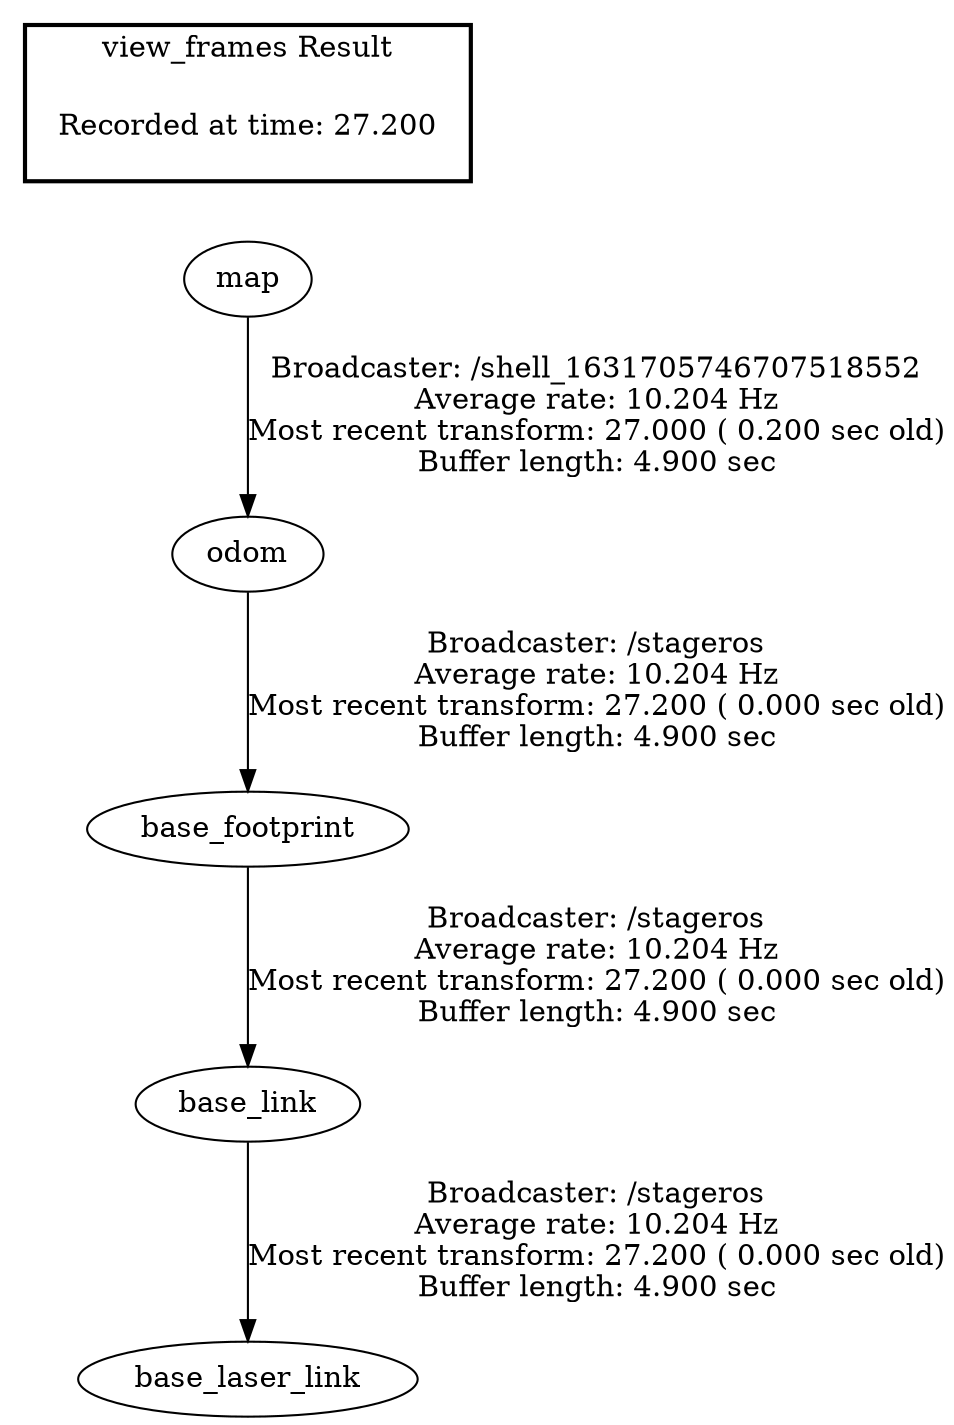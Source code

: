 digraph G {
"base_link" -> "base_laser_link"[label="Broadcaster: /stageros\nAverage rate: 10.204 Hz\nMost recent transform: 27.200 ( 0.000 sec old)\nBuffer length: 4.900 sec\n"];
"base_footprint" -> "base_link"[label="Broadcaster: /stageros\nAverage rate: 10.204 Hz\nMost recent transform: 27.200 ( 0.000 sec old)\nBuffer length: 4.900 sec\n"];
"odom" -> "base_footprint"[label="Broadcaster: /stageros\nAverage rate: 10.204 Hz\nMost recent transform: 27.200 ( 0.000 sec old)\nBuffer length: 4.900 sec\n"];
"map" -> "odom"[label="Broadcaster: /shell_1631705746707518552\nAverage rate: 10.204 Hz\nMost recent transform: 27.000 ( 0.200 sec old)\nBuffer length: 4.900 sec\n"];
edge [style=invis];
 subgraph cluster_legend { style=bold; color=black; label ="view_frames Result";
"Recorded at time: 27.200"[ shape=plaintext ] ;
 }->"map";
}